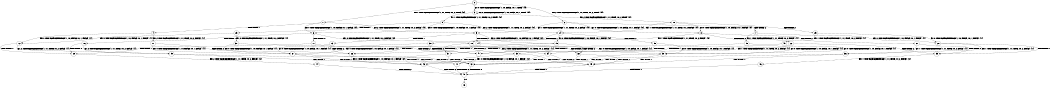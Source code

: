 digraph BCG {
size = "7, 10.5";
center = TRUE;
node [shape = circle];
0 [peripheries = 2];
0 -> 1 [label = "EX !1 !ATOMIC_EXCH_BRANCH (1, +1, TRUE, +0, 2, TRUE) !{0}"];
0 -> 2 [label = "EX !2 !ATOMIC_EXCH_BRANCH (1, +1, TRUE, +0, 2, TRUE) !{0}"];
0 -> 3 [label = "EX !0 !ATOMIC_EXCH_BRANCH (1, +0, FALSE, +0, 1, TRUE) !{0}"];
1 -> 4 [label = "TERMINATE !1"];
1 -> 5 [label = "EX !2 !ATOMIC_EXCH_BRANCH (1, +1, TRUE, +0, 2, FALSE) !{0}"];
1 -> 6 [label = "EX !0 !ATOMIC_EXCH_BRANCH (1, +0, FALSE, +0, 1, FALSE) !{0}"];
2 -> 7 [label = "TERMINATE !2"];
2 -> 5 [label = "EX !1 !ATOMIC_EXCH_BRANCH (1, +1, TRUE, +0, 2, FALSE) !{0}"];
2 -> 8 [label = "EX !0 !ATOMIC_EXCH_BRANCH (1, +0, FALSE, +0, 1, FALSE) !{0}"];
3 -> 9 [label = "EX !1 !ATOMIC_EXCH_BRANCH (1, +1, TRUE, +0, 2, TRUE) !{0}"];
3 -> 10 [label = "EX !2 !ATOMIC_EXCH_BRANCH (1, +1, TRUE, +0, 2, TRUE) !{0}"];
3 -> 3 [label = "EX !0 !ATOMIC_EXCH_BRANCH (1, +0, FALSE, +0, 1, TRUE) !{0}"];
4 -> 11 [label = "EX !2 !ATOMIC_EXCH_BRANCH (1, +1, TRUE, +0, 2, FALSE) !{1}"];
4 -> 12 [label = "EX !0 !ATOMIC_EXCH_BRANCH (1, +0, FALSE, +0, 1, FALSE) !{1}"];
5 -> 13 [label = "TERMINATE !1"];
5 -> 14 [label = "TERMINATE !2"];
5 -> 15 [label = "EX !0 !ATOMIC_EXCH_BRANCH (1, +0, FALSE, +0, 1, FALSE) !{0}"];
6 -> 16 [label = "TERMINATE !1"];
6 -> 17 [label = "TERMINATE !0"];
6 -> 18 [label = "EX !2 !ATOMIC_EXCH_BRANCH (1, +1, TRUE, +0, 2, FALSE) !{0}"];
7 -> 19 [label = "EX !1 !ATOMIC_EXCH_BRANCH (1, +1, TRUE, +0, 2, FALSE) !{1}"];
7 -> 20 [label = "EX !0 !ATOMIC_EXCH_BRANCH (1, +0, FALSE, +0, 1, FALSE) !{1}"];
8 -> 21 [label = "TERMINATE !2"];
8 -> 22 [label = "TERMINATE !0"];
8 -> 18 [label = "EX !1 !ATOMIC_EXCH_BRANCH (1, +1, TRUE, +0, 2, FALSE) !{0}"];
9 -> 23 [label = "TERMINATE !1"];
9 -> 24 [label = "EX !2 !ATOMIC_EXCH_BRANCH (1, +1, TRUE, +0, 2, FALSE) !{0}"];
9 -> 6 [label = "EX !0 !ATOMIC_EXCH_BRANCH (1, +0, FALSE, +0, 1, FALSE) !{0}"];
10 -> 25 [label = "TERMINATE !2"];
10 -> 24 [label = "EX !1 !ATOMIC_EXCH_BRANCH (1, +1, TRUE, +0, 2, FALSE) !{0}"];
10 -> 8 [label = "EX !0 !ATOMIC_EXCH_BRANCH (1, +0, FALSE, +0, 1, FALSE) !{0}"];
11 -> 26 [label = "TERMINATE !2"];
11 -> 27 [label = "EX !0 !ATOMIC_EXCH_BRANCH (1, +0, FALSE, +0, 1, FALSE) !{1}"];
12 -> 28 [label = "TERMINATE !0"];
12 -> 29 [label = "EX !2 !ATOMIC_EXCH_BRANCH (1, +1, TRUE, +0, 2, FALSE) !{1}"];
13 -> 26 [label = "TERMINATE !2"];
13 -> 27 [label = "EX !0 !ATOMIC_EXCH_BRANCH (1, +0, FALSE, +0, 1, FALSE) !{1}"];
14 -> 26 [label = "TERMINATE !1"];
14 -> 30 [label = "EX !0 !ATOMIC_EXCH_BRANCH (1, +0, FALSE, +0, 1, FALSE) !{1}"];
15 -> 31 [label = "TERMINATE !1"];
15 -> 32 [label = "TERMINATE !2"];
15 -> 33 [label = "TERMINATE !0"];
16 -> 28 [label = "TERMINATE !0"];
16 -> 29 [label = "EX !2 !ATOMIC_EXCH_BRANCH (1, +1, TRUE, +0, 2, FALSE) !{1}"];
17 -> 28 [label = "TERMINATE !1"];
17 -> 34 [label = "EX !2 !ATOMIC_EXCH_BRANCH (1, +1, TRUE, +0, 2, FALSE) !{1}"];
18 -> 31 [label = "TERMINATE !1"];
18 -> 32 [label = "TERMINATE !2"];
18 -> 33 [label = "TERMINATE !0"];
19 -> 26 [label = "TERMINATE !1"];
19 -> 30 [label = "EX !0 !ATOMIC_EXCH_BRANCH (1, +0, FALSE, +0, 1, FALSE) !{1}"];
20 -> 35 [label = "TERMINATE !0"];
20 -> 36 [label = "EX !1 !ATOMIC_EXCH_BRANCH (1, +1, TRUE, +0, 2, FALSE) !{1}"];
21 -> 35 [label = "TERMINATE !0"];
21 -> 36 [label = "EX !1 !ATOMIC_EXCH_BRANCH (1, +1, TRUE, +0, 2, FALSE) !{1}"];
22 -> 35 [label = "TERMINATE !2"];
22 -> 34 [label = "EX !1 !ATOMIC_EXCH_BRANCH (1, +1, TRUE, +0, 2, FALSE) !{1}"];
23 -> 12 [label = "EX !0 !ATOMIC_EXCH_BRANCH (1, +0, FALSE, +0, 1, FALSE) !{1}"];
23 -> 37 [label = "EX !2 !ATOMIC_EXCH_BRANCH (1, +1, TRUE, +0, 2, FALSE) !{1}"];
24 -> 38 [label = "TERMINATE !1"];
24 -> 39 [label = "TERMINATE !2"];
24 -> 15 [label = "EX !0 !ATOMIC_EXCH_BRANCH (1, +0, FALSE, +0, 1, FALSE) !{0}"];
25 -> 20 [label = "EX !0 !ATOMIC_EXCH_BRANCH (1, +0, FALSE, +0, 1, FALSE) !{1}"];
25 -> 40 [label = "EX !1 !ATOMIC_EXCH_BRANCH (1, +1, TRUE, +0, 2, FALSE) !{1}"];
26 -> 41 [label = "EX !0 !ATOMIC_EXCH_BRANCH (1, +0, FALSE, +0, 1, FALSE) !{2}"];
27 -> 42 [label = "TERMINATE !2"];
27 -> 43 [label = "TERMINATE !0"];
28 -> 44 [label = "EX !2 !ATOMIC_EXCH_BRANCH (1, +1, TRUE, +0, 2, FALSE) !{2}"];
29 -> 42 [label = "TERMINATE !2"];
29 -> 43 [label = "TERMINATE !0"];
30 -> 42 [label = "TERMINATE !1"];
30 -> 45 [label = "TERMINATE !0"];
31 -> 42 [label = "TERMINATE !2"];
31 -> 43 [label = "TERMINATE !0"];
32 -> 42 [label = "TERMINATE !1"];
32 -> 45 [label = "TERMINATE !0"];
33 -> 43 [label = "TERMINATE !1"];
33 -> 45 [label = "TERMINATE !2"];
34 -> 43 [label = "TERMINATE !1"];
34 -> 45 [label = "TERMINATE !2"];
35 -> 46 [label = "EX !1 !ATOMIC_EXCH_BRANCH (1, +1, TRUE, +0, 2, FALSE) !{2}"];
36 -> 42 [label = "TERMINATE !1"];
36 -> 45 [label = "TERMINATE !0"];
37 -> 47 [label = "TERMINATE !2"];
37 -> 27 [label = "EX !0 !ATOMIC_EXCH_BRANCH (1, +0, FALSE, +0, 1, FALSE) !{1}"];
38 -> 27 [label = "EX !0 !ATOMIC_EXCH_BRANCH (1, +0, FALSE, +0, 1, FALSE) !{1}"];
38 -> 47 [label = "TERMINATE !2"];
39 -> 30 [label = "EX !0 !ATOMIC_EXCH_BRANCH (1, +0, FALSE, +0, 1, FALSE) !{1}"];
39 -> 47 [label = "TERMINATE !1"];
40 -> 47 [label = "TERMINATE !1"];
40 -> 30 [label = "EX !0 !ATOMIC_EXCH_BRANCH (1, +0, FALSE, +0, 1, FALSE) !{1}"];
41 -> 48 [label = "TERMINATE !0"];
42 -> 48 [label = "TERMINATE !0"];
43 -> 48 [label = "TERMINATE !2"];
44 -> 48 [label = "TERMINATE !2"];
45 -> 48 [label = "TERMINATE !1"];
46 -> 48 [label = "TERMINATE !1"];
47 -> 41 [label = "EX !0 !ATOMIC_EXCH_BRANCH (1, +0, FALSE, +0, 1, FALSE) !{2}"];
48 -> 49 [label = "exit"];
}
